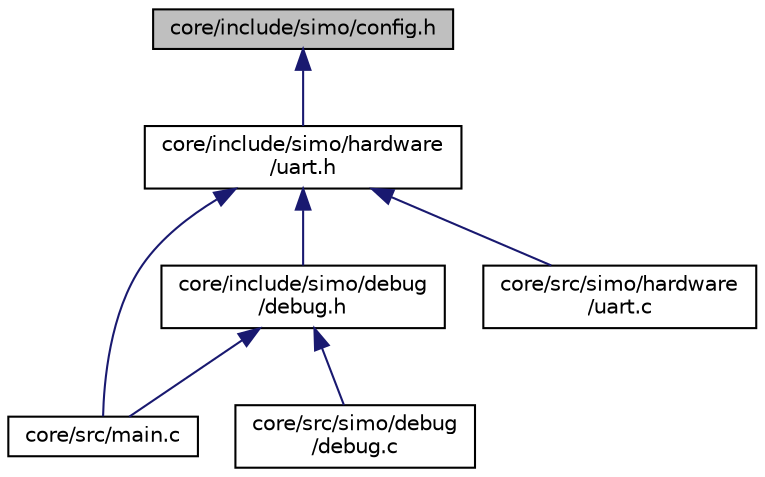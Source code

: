 digraph "core/include/simo/config.h"
{
 // LATEX_PDF_SIZE
  edge [fontname="Helvetica",fontsize="10",labelfontname="Helvetica",labelfontsize="10"];
  node [fontname="Helvetica",fontsize="10",shape=record];
  Node1 [label="core/include/simo/config.h",height=0.2,width=0.4,color="black", fillcolor="grey75", style="filled", fontcolor="black",tooltip="Archivo con configuraciones y definiciones. Se incluye en la mayoria de los modulos."];
  Node1 -> Node2 [dir="back",color="midnightblue",fontsize="10",style="solid",fontname="Helvetica"];
  Node2 [label="core/include/simo/hardware\l/uart.h",height=0.2,width=0.4,color="black", fillcolor="white", style="filled",URL="$uart_8h.html",tooltip="Header de capa para manejor del hardware UART (NIVEL 0)"];
  Node2 -> Node3 [dir="back",color="midnightblue",fontsize="10",style="solid",fontname="Helvetica"];
  Node3 [label="core/include/simo/debug\l/debug.h",height=0.2,width=0.4,color="black", fillcolor="white", style="filled",URL="$debug_8h.html",tooltip="Objeto debug y funciones asociadas."];
  Node3 -> Node4 [dir="back",color="midnightblue",fontsize="10",style="solid",fontname="Helvetica"];
  Node4 [label="core/src/main.c",height=0.2,width=0.4,color="black", fillcolor="white", style="filled",URL="$main_8c.html",tooltip="Aplicacion SIMO v2."];
  Node3 -> Node5 [dir="back",color="midnightblue",fontsize="10",style="solid",fontname="Helvetica"];
  Node5 [label="core/src/simo/debug\l/debug.c",height=0.2,width=0.4,color="black", fillcolor="white", style="filled",URL="$debug_8c.html",tooltip="Funciones para configurar puerto de debug."];
  Node2 -> Node4 [dir="back",color="midnightblue",fontsize="10",style="solid",fontname="Helvetica"];
  Node2 -> Node6 [dir="back",color="midnightblue",fontsize="10",style="solid",fontname="Helvetica"];
  Node6 [label="core/src/simo/hardware\l/uart.c",height=0.2,width=0.4,color="black", fillcolor="white", style="filled",URL="$uart_8c.html",tooltip="Implementacion de capa para manejor del hardware UART (NIVEL 0)"];
}
